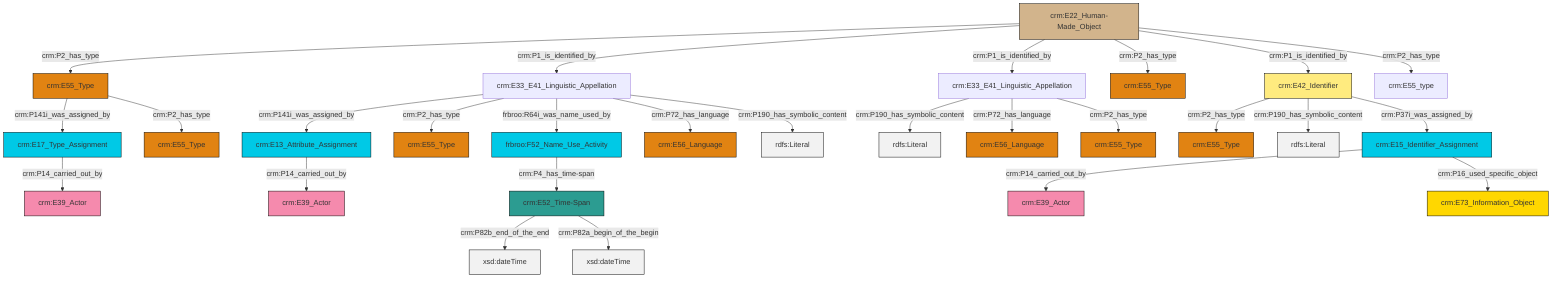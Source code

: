 graph TD
classDef Literal fill:#f2f2f2,stroke:#000000;
classDef CRM_Entity fill:#FFFFFF,stroke:#000000;
classDef Temporal_Entity fill:#00C9E6, stroke:#000000;
classDef Type fill:#E18312, stroke:#000000;
classDef Time-Span fill:#2C9C91, stroke:#000000;
classDef Appellation fill:#FFEB7F, stroke:#000000;
classDef Place fill:#008836, stroke:#000000;
classDef Persistent_Item fill:#B266B2, stroke:#000000;
classDef Conceptual_Object fill:#FFD700, stroke:#000000;
classDef Physical_Thing fill:#D2B48C, stroke:#000000;
classDef Actor fill:#f58aad, stroke:#000000;
classDef PC_Classes fill:#4ce600, stroke:#000000;
classDef Multi fill:#cccccc,stroke:#000000;

0["crm:E33_E41_Linguistic_Appellation"]:::Default -->|crm:P190_has_symbolic_content| 1[rdfs:Literal]:::Literal
2["crm:E22_Human-Made_Object"]:::Physical_Thing -->|crm:P2_has_type| 3["crm:E55_Type"]:::Type
2["crm:E22_Human-Made_Object"]:::Physical_Thing -->|crm:P1_is_identified_by| 6["crm:E33_E41_Linguistic_Appellation"]:::Default
2["crm:E22_Human-Made_Object"]:::Physical_Thing -->|crm:P1_is_identified_by| 0["crm:E33_E41_Linguistic_Appellation"]:::Default
4["crm:E42_Identifier"]:::Appellation -->|crm:P2_has_type| 9["crm:E55_Type"]:::Type
2["crm:E22_Human-Made_Object"]:::Physical_Thing -->|crm:P2_has_type| 10["crm:E55_Type"]:::Type
12["crm:E52_Time-Span"]:::Time-Span -->|crm:P82b_end_of_the_end| 13[xsd:dateTime]:::Literal
4["crm:E42_Identifier"]:::Appellation -->|crm:P190_has_symbolic_content| 14[rdfs:Literal]:::Literal
0["crm:E33_E41_Linguistic_Appellation"]:::Default -->|crm:P72_has_language| 15["crm:E56_Language"]:::Type
6["crm:E33_E41_Linguistic_Appellation"]:::Default -->|crm:P141i_was_assigned_by| 20["crm:E13_Attribute_Assignment"]:::Temporal_Entity
20["crm:E13_Attribute_Assignment"]:::Temporal_Entity -->|crm:P14_carried_out_by| 25["crm:E39_Actor"]:::Actor
27["crm:E15_Identifier_Assignment"]:::Temporal_Entity -->|crm:P14_carried_out_by| 28["crm:E39_Actor"]:::Actor
2["crm:E22_Human-Made_Object"]:::Physical_Thing -->|crm:P1_is_identified_by| 4["crm:E42_Identifier"]:::Appellation
6["crm:E33_E41_Linguistic_Appellation"]:::Default -->|crm:P2_has_type| 21["crm:E55_Type"]:::Type
2["crm:E22_Human-Made_Object"]:::Physical_Thing -->|crm:P2_has_type| 31["crm:E55_type"]:::Default
3["crm:E55_Type"]:::Type -->|crm:P141i_was_assigned_by| 7["crm:E17_Type_Assignment"]:::Temporal_Entity
4["crm:E42_Identifier"]:::Appellation -->|crm:P37i_was_assigned_by| 27["crm:E15_Identifier_Assignment"]:::Temporal_Entity
7["crm:E17_Type_Assignment"]:::Temporal_Entity -->|crm:P14_carried_out_by| 32["crm:E39_Actor"]:::Actor
6["crm:E33_E41_Linguistic_Appellation"]:::Default -->|frbroo:R64i_was_name_used_by| 33["frbroo:F52_Name_Use_Activity"]:::Temporal_Entity
33["frbroo:F52_Name_Use_Activity"]:::Temporal_Entity -->|crm:P4_has_time-span| 12["crm:E52_Time-Span"]:::Time-Span
12["crm:E52_Time-Span"]:::Time-Span -->|crm:P82a_begin_of_the_begin| 43[xsd:dateTime]:::Literal
27["crm:E15_Identifier_Assignment"]:::Temporal_Entity -->|crm:P16_used_specific_object| 23["crm:E73_Information_Object"]:::Conceptual_Object
3["crm:E55_Type"]:::Type -->|crm:P2_has_type| 18["crm:E55_Type"]:::Type
6["crm:E33_E41_Linguistic_Appellation"]:::Default -->|crm:P72_has_language| 46["crm:E56_Language"]:::Type
6["crm:E33_E41_Linguistic_Appellation"]:::Default -->|crm:P190_has_symbolic_content| 47[rdfs:Literal]:::Literal
0["crm:E33_E41_Linguistic_Appellation"]:::Default -->|crm:P2_has_type| 35["crm:E55_Type"]:::Type